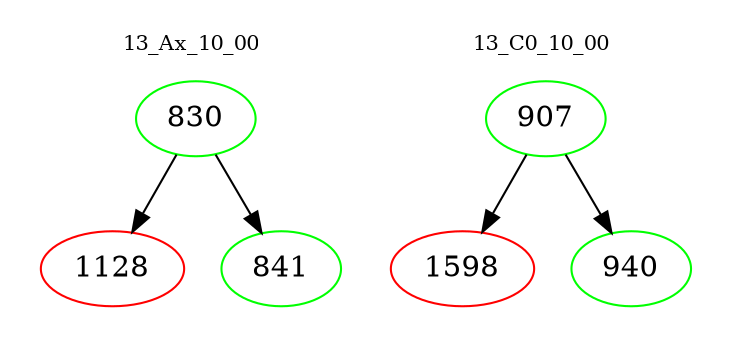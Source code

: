 digraph{
subgraph cluster_0 {
color = white
label = "13_Ax_10_00";
fontsize=10;
T0_830 [label="830", color="green"]
T0_830 -> T0_1128 [color="black"]
T0_1128 [label="1128", color="red"]
T0_830 -> T0_841 [color="black"]
T0_841 [label="841", color="green"]
}
subgraph cluster_1 {
color = white
label = "13_C0_10_00";
fontsize=10;
T1_907 [label="907", color="green"]
T1_907 -> T1_1598 [color="black"]
T1_1598 [label="1598", color="red"]
T1_907 -> T1_940 [color="black"]
T1_940 [label="940", color="green"]
}
}

